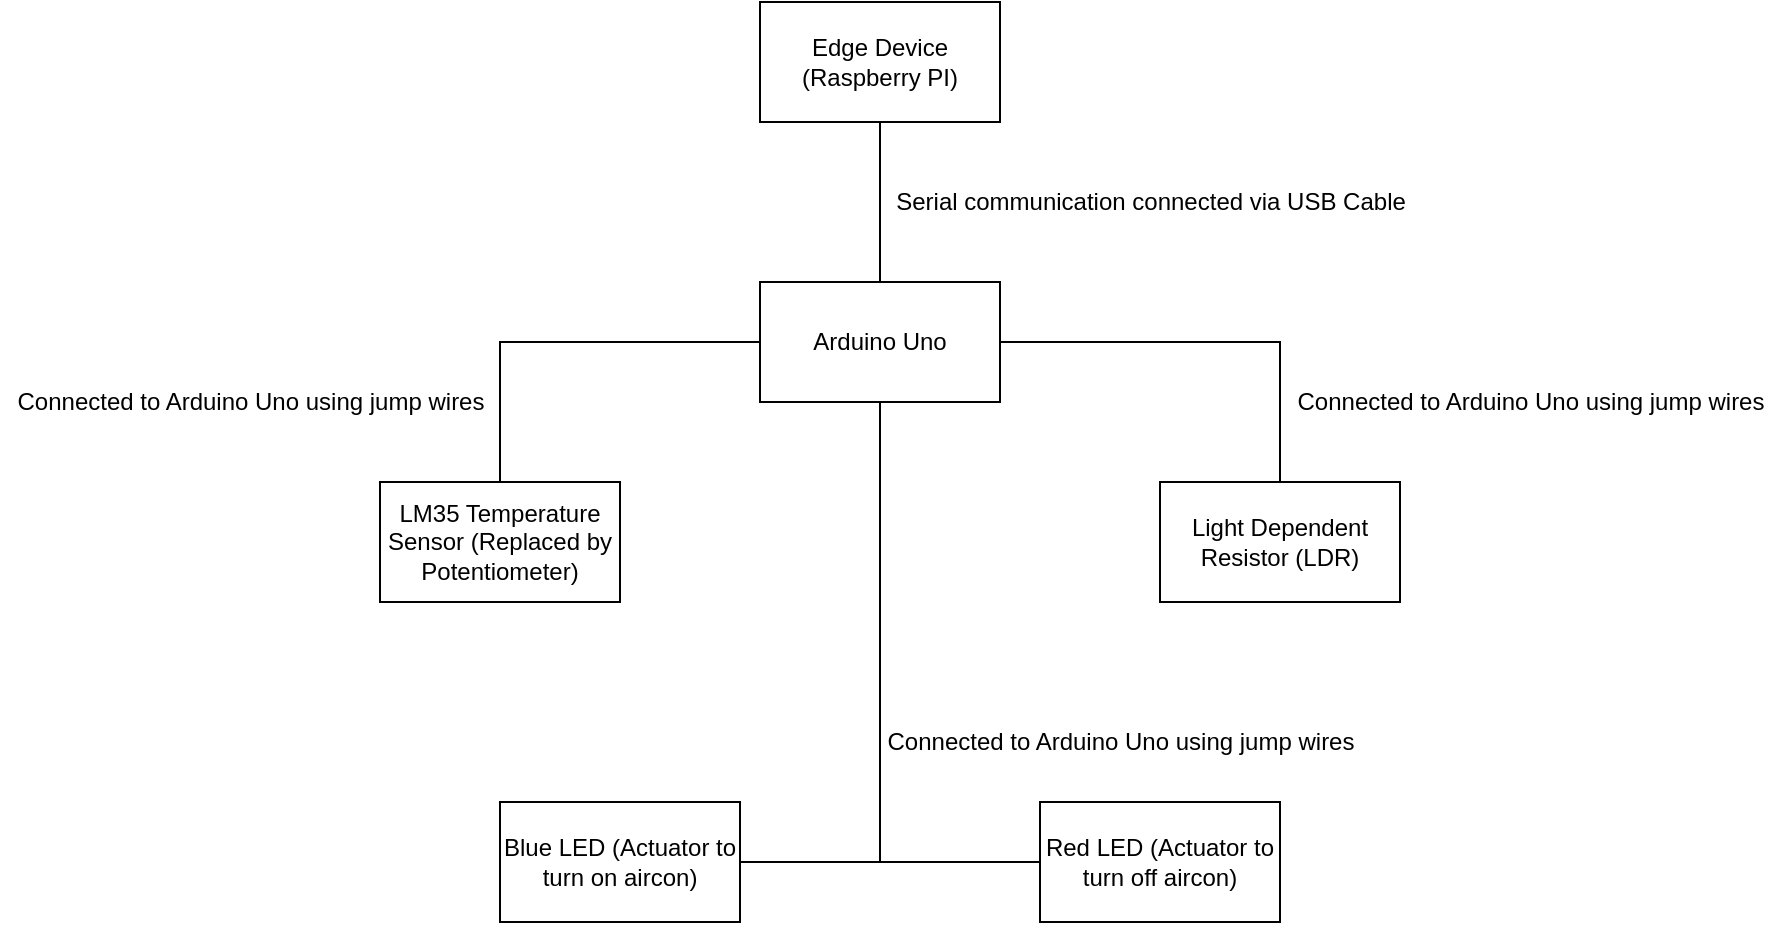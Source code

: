 <mxfile version="14.6.6" type="device"><diagram id="Rcmwwt210_nawFCpos0a" name="Page-1"><mxGraphModel dx="1888" dy="580" grid="1" gridSize="10" guides="1" tooltips="1" connect="1" arrows="1" fold="1" page="1" pageScale="1" pageWidth="850" pageHeight="1100" math="0" shadow="0"><root><mxCell id="0"/><mxCell id="1" parent="0"/><mxCell id="lPLlc-UsRrEFKuZKeKG2-3" style="edgeStyle=orthogonalEdgeStyle;rounded=0;orthogonalLoop=1;jettySize=auto;html=1;entryX=0.5;entryY=1;entryDx=0;entryDy=0;endArrow=none;endFill=0;" edge="1" parent="1" source="lPLlc-UsRrEFKuZKeKG2-1" target="lPLlc-UsRrEFKuZKeKG2-2"><mxGeometry relative="1" as="geometry"/></mxCell><mxCell id="lPLlc-UsRrEFKuZKeKG2-6" style="edgeStyle=orthogonalEdgeStyle;rounded=0;orthogonalLoop=1;jettySize=auto;html=1;entryX=0.5;entryY=0;entryDx=0;entryDy=0;endArrow=none;endFill=0;" edge="1" parent="1" source="lPLlc-UsRrEFKuZKeKG2-1" target="lPLlc-UsRrEFKuZKeKG2-5"><mxGeometry relative="1" as="geometry"/></mxCell><mxCell id="lPLlc-UsRrEFKuZKeKG2-10" style="edgeStyle=orthogonalEdgeStyle;rounded=0;orthogonalLoop=1;jettySize=auto;html=1;entryX=0.5;entryY=0;entryDx=0;entryDy=0;endArrow=none;endFill=0;" edge="1" parent="1" source="lPLlc-UsRrEFKuZKeKG2-1" target="lPLlc-UsRrEFKuZKeKG2-9"><mxGeometry relative="1" as="geometry"/></mxCell><mxCell id="lPLlc-UsRrEFKuZKeKG2-1" value="Arduino Uno" style="rounded=0;whiteSpace=wrap;html=1;" vertex="1" parent="1"><mxGeometry x="350" y="200" width="120" height="60" as="geometry"/></mxCell><mxCell id="lPLlc-UsRrEFKuZKeKG2-2" value="Edge Device (Raspberry PI)" style="rounded=0;whiteSpace=wrap;html=1;" vertex="1" parent="1"><mxGeometry x="350" y="60" width="120" height="60" as="geometry"/></mxCell><mxCell id="lPLlc-UsRrEFKuZKeKG2-4" value="Serial communication connected via USB Cable" style="text;html=1;align=center;verticalAlign=middle;resizable=0;points=[];autosize=1;strokeColor=none;" vertex="1" parent="1"><mxGeometry x="410" y="150" width="270" height="20" as="geometry"/></mxCell><mxCell id="lPLlc-UsRrEFKuZKeKG2-5" value="LM35 Temperature Sensor (Replaced by Potentiometer)" style="rounded=0;whiteSpace=wrap;html=1;" vertex="1" parent="1"><mxGeometry x="160" y="300" width="120" height="60" as="geometry"/></mxCell><mxCell id="lPLlc-UsRrEFKuZKeKG2-7" value="Connected to Arduino Uno using jump wires" style="text;html=1;align=center;verticalAlign=middle;resizable=0;points=[];autosize=1;strokeColor=none;" vertex="1" parent="1"><mxGeometry x="-30" y="250" width="250" height="20" as="geometry"/></mxCell><mxCell id="lPLlc-UsRrEFKuZKeKG2-9" value="Light Dependent Resistor (LDR)" style="rounded=0;whiteSpace=wrap;html=1;" vertex="1" parent="1"><mxGeometry x="550" y="300" width="120" height="60" as="geometry"/></mxCell><mxCell id="lPLlc-UsRrEFKuZKeKG2-11" value="Connected to Arduino Uno using jump wires" style="text;align=center;verticalAlign=middle;resizable=1;points=[];autosize=1;strokeColor=none;html=1;rounded=0;arcSize=0;container=0;" vertex="1" parent="1"><mxGeometry x="610" y="250" width="250" height="20" as="geometry"/></mxCell><mxCell id="lPLlc-UsRrEFKuZKeKG2-17" style="edgeStyle=orthogonalEdgeStyle;rounded=0;orthogonalLoop=1;jettySize=auto;html=1;entryX=0.5;entryY=1;entryDx=0;entryDy=0;endArrow=none;endFill=0;" edge="1" parent="1" source="lPLlc-UsRrEFKuZKeKG2-16" target="lPLlc-UsRrEFKuZKeKG2-1"><mxGeometry relative="1" as="geometry"/></mxCell><mxCell id="lPLlc-UsRrEFKuZKeKG2-16" value="Blue LED (Actuator to turn on aircon)" style="rounded=0;whiteSpace=wrap;html=1;align=center;" vertex="1" parent="1"><mxGeometry x="220" y="460" width="120" height="60" as="geometry"/></mxCell><mxCell id="lPLlc-UsRrEFKuZKeKG2-19" style="edgeStyle=orthogonalEdgeStyle;rounded=0;orthogonalLoop=1;jettySize=auto;html=1;endArrow=none;endFill=0;" edge="1" parent="1" source="lPLlc-UsRrEFKuZKeKG2-18"><mxGeometry relative="1" as="geometry"><mxPoint x="410" y="490" as="targetPoint"/></mxGeometry></mxCell><mxCell id="lPLlc-UsRrEFKuZKeKG2-18" value="Red LED (Actuator to turn off aircon)" style="rounded=0;whiteSpace=wrap;html=1;align=center;" vertex="1" parent="1"><mxGeometry x="490" y="460" width="120" height="60" as="geometry"/></mxCell><mxCell id="lPLlc-UsRrEFKuZKeKG2-20" value="Connected to Arduino Uno using jump wires" style="text;align=center;verticalAlign=middle;resizable=1;points=[];autosize=1;strokeColor=none;html=1;rounded=0;arcSize=0;container=0;" vertex="1" parent="1"><mxGeometry x="410" y="430" width="240" as="geometry"/></mxCell></root></mxGraphModel></diagram></mxfile>